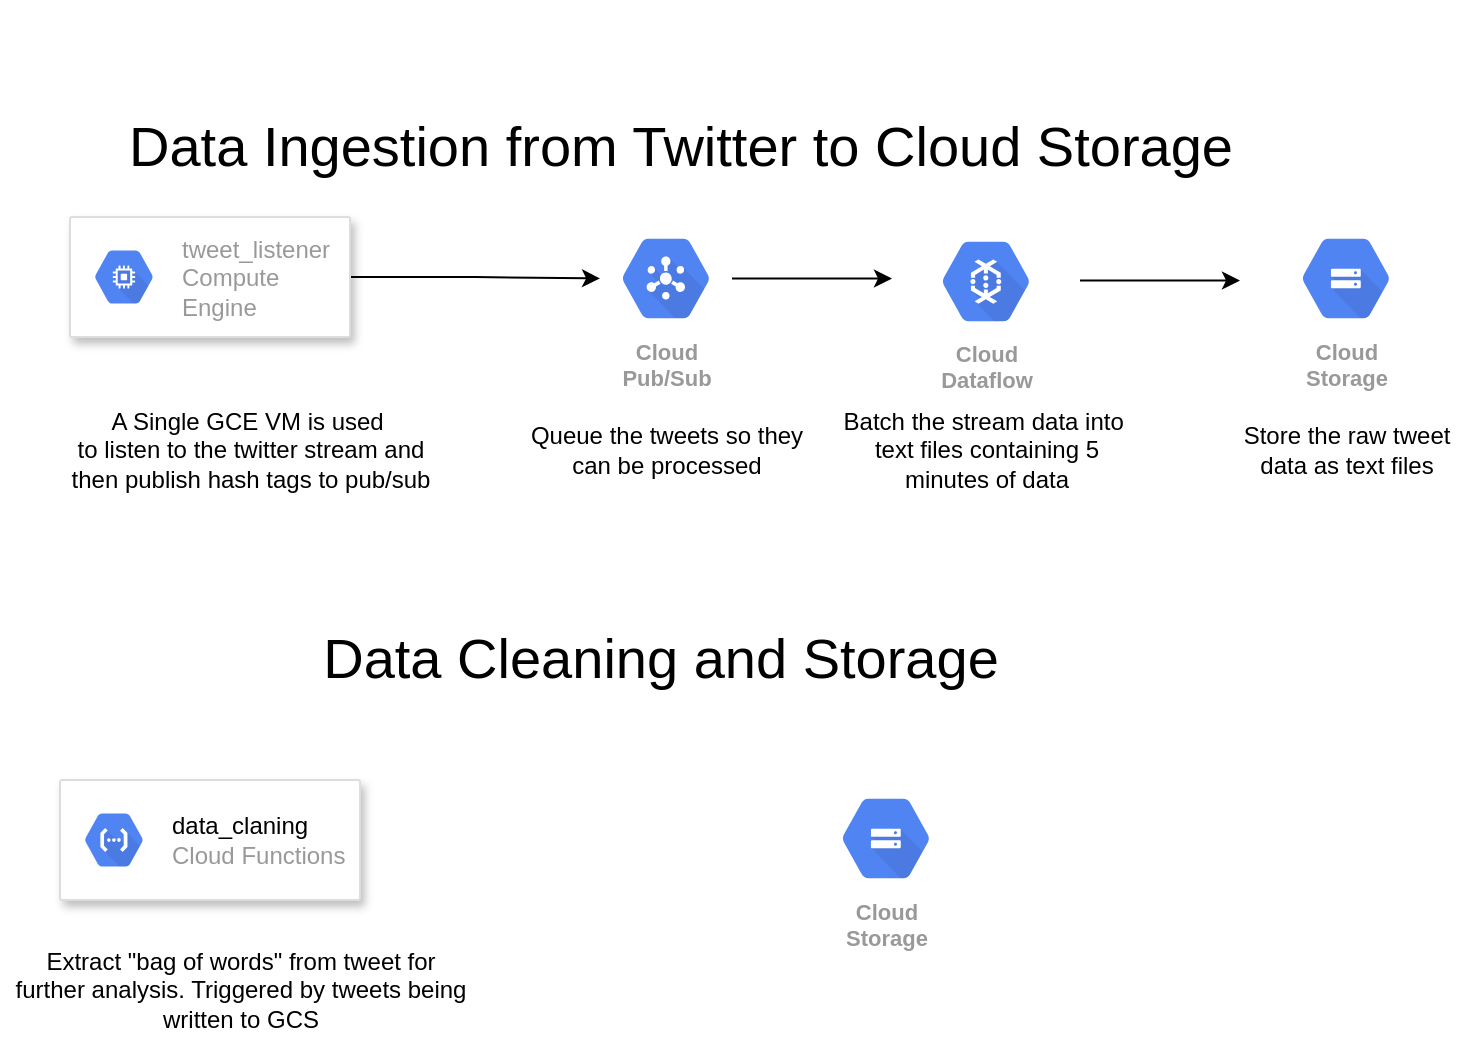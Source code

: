 <mxfile version="12.7.4" type="github">
  <diagram id="LxpRTbI_vGftXeCw770b" name="Page-1">
    <mxGraphModel dx="1926" dy="2275" grid="1" gridSize="10" guides="1" tooltips="1" connect="1" arrows="1" fold="1" page="1" pageScale="1" pageWidth="827" pageHeight="1169" math="0" shadow="0">
      <root>
        <mxCell id="0" />
        <mxCell id="1" parent="0" />
        <mxCell id="K3KziXwtVPjvpPmRGAO5-1" value="Cloud&#xa;Storage" style="html=1;fillColor=#5184F3;strokeColor=none;verticalAlign=top;labelPosition=center;verticalLabelPosition=bottom;align=center;spacingTop=-6;fontSize=11;fontStyle=1;fontColor=#999999;shape=mxgraph.gcp2.hexIcon;prIcon=cloud_storage" parent="1" vertex="1">
          <mxGeometry x="670" y="90" width="66" height="58.5" as="geometry" />
        </mxCell>
        <mxCell id="K3KziXwtVPjvpPmRGAO5-16" value="" style="edgeStyle=orthogonalEdgeStyle;rounded=0;orthogonalLoop=1;jettySize=auto;html=1;" parent="1" source="K3KziXwtVPjvpPmRGAO5-2" target="K3KziXwtVPjvpPmRGAO5-4" edge="1">
          <mxGeometry relative="1" as="geometry">
            <mxPoint x="275" y="200" as="targetPoint" />
          </mxGeometry>
        </mxCell>
        <mxCell id="K3KziXwtVPjvpPmRGAO5-2" value="" style="strokeColor=#dddddd;shadow=1;strokeWidth=1;rounded=1;absoluteArcSize=1;arcSize=2;" parent="1" vertex="1">
          <mxGeometry x="65" y="88.5" width="140" height="60" as="geometry" />
        </mxCell>
        <mxCell id="K3KziXwtVPjvpPmRGAO5-3" value="tweet_listener&lt;br&gt;Compute&lt;br&gt;Engine" style="dashed=0;connectable=0;html=1;fillColor=#5184F3;strokeColor=none;shape=mxgraph.gcp2.hexIcon;prIcon=compute_engine;part=1;labelPosition=right;verticalLabelPosition=middle;align=left;verticalAlign=middle;spacingLeft=5;fontColor=#999999;fontSize=12;" parent="K3KziXwtVPjvpPmRGAO5-2" vertex="1">
          <mxGeometry y="0.5" width="44" height="39" relative="1" as="geometry">
            <mxPoint x="5" y="-19.5" as="offset" />
          </mxGeometry>
        </mxCell>
        <mxCell id="K3KziXwtVPjvpPmRGAO5-18" value="" style="edgeStyle=orthogonalEdgeStyle;rounded=0;orthogonalLoop=1;jettySize=auto;html=1;" parent="1" source="K3KziXwtVPjvpPmRGAO5-4" edge="1">
          <mxGeometry relative="1" as="geometry">
            <mxPoint x="476" y="119.25" as="targetPoint" />
          </mxGeometry>
        </mxCell>
        <mxCell id="K3KziXwtVPjvpPmRGAO5-4" value="Cloud&#xa;Pub/Sub" style="html=1;fillColor=#5184F3;strokeColor=none;verticalAlign=top;labelPosition=center;verticalLabelPosition=bottom;align=center;spacingTop=-6;fontSize=11;fontStyle=1;fontColor=#999999;shape=mxgraph.gcp2.hexIcon;prIcon=cloud_pubsub" parent="1" vertex="1">
          <mxGeometry x="330" y="90" width="66" height="58.5" as="geometry" />
        </mxCell>
        <mxCell id="K3KziXwtVPjvpPmRGAO5-7" value="Cloud&#xa;Dataflow" style="html=1;fillColor=#5184F3;strokeColor=none;verticalAlign=top;labelPosition=center;verticalLabelPosition=bottom;align=center;spacingTop=-6;fontSize=11;fontStyle=1;fontColor=#999999;shape=mxgraph.gcp2.hexIcon;prIcon=cloud_dataflow" parent="1" vertex="1">
          <mxGeometry x="490" y="91.5" width="66" height="58.5" as="geometry" />
        </mxCell>
        <mxCell id="K3KziXwtVPjvpPmRGAO5-11" value="" style="strokeColor=#dddddd;shadow=1;strokeWidth=1;rounded=1;absoluteArcSize=1;arcSize=2;" parent="1" vertex="1">
          <mxGeometry x="60" y="370" width="150" height="60" as="geometry" />
        </mxCell>
        <mxCell id="K3KziXwtVPjvpPmRGAO5-12" value="&lt;font color=&quot;#000000&quot;&gt;data_claning&lt;/font&gt;&lt;br&gt;Cloud Functions" style="dashed=0;connectable=0;html=1;fillColor=#5184F3;strokeColor=none;shape=mxgraph.gcp2.hexIcon;prIcon=cloud_functions;part=1;labelPosition=right;verticalLabelPosition=middle;align=left;verticalAlign=middle;spacingLeft=5;fontColor=#999999;fontSize=12;" parent="K3KziXwtVPjvpPmRGAO5-11" vertex="1">
          <mxGeometry y="0.5" width="44" height="39" relative="1" as="geometry">
            <mxPoint x="5" y="-19.5" as="offset" />
          </mxGeometry>
        </mxCell>
        <mxCell id="K3KziXwtVPjvpPmRGAO5-13" value="Cloud&#xa;Storage" style="html=1;fillColor=#5184F3;strokeColor=none;verticalAlign=top;labelPosition=center;verticalLabelPosition=bottom;align=center;spacingTop=-6;fontSize=11;fontStyle=1;fontColor=#999999;shape=mxgraph.gcp2.hexIcon;prIcon=cloud_storage" parent="1" vertex="1">
          <mxGeometry x="440" y="370" width="66" height="58.5" as="geometry" />
        </mxCell>
        <mxCell id="K3KziXwtVPjvpPmRGAO5-20" value="" style="edgeStyle=orthogonalEdgeStyle;rounded=0;orthogonalLoop=1;jettySize=auto;html=1;" parent="1" edge="1">
          <mxGeometry relative="1" as="geometry">
            <mxPoint x="570" y="120.3" as="sourcePoint" />
            <mxPoint x="650" y="120.25" as="targetPoint" />
          </mxGeometry>
        </mxCell>
        <mxCell id="39EYCP6WX5PyhMCqxIh9-1" value="&lt;p align=&quot;center&quot; style=&quot;margin-bottom: 0cm ; line-height: 100% ; font-size: 28px&quot;&gt;&lt;br&gt;&lt;span&gt;&lt;font color=&quot;#000000&quot; style=&quot;font-size: 28px&quot;&gt;&lt;font face=&quot;Helvetica&quot; style=&quot;font-size: 28px&quot;&gt;&lt;font style=&quot;font-size: 28px&quot;&gt;Data&amp;nbsp;&lt;/font&gt;&lt;/font&gt;&lt;/font&gt;&lt;/span&gt;&lt;span&gt;&lt;font color=&quot;#000000&quot; style=&quot;font-size: 28px&quot;&gt;&lt;font face=&quot;Helvetica&quot; style=&quot;font-size: 28px&quot;&gt;&lt;font style=&quot;font-size: 28px&quot;&gt;Ingestion&amp;nbsp;&lt;/font&gt;&lt;/font&gt;&lt;/font&gt;&lt;/span&gt;&lt;span&gt;&lt;font color=&quot;#000000&quot; style=&quot;font-size: 28px&quot;&gt;&lt;font face=&quot;Helvetica&quot; style=&quot;font-size: 28px&quot;&gt;&lt;font style=&quot;font-size: 28px&quot;&gt;from Twitter to Cloud Storage&lt;/font&gt;&lt;/font&gt;&lt;/font&gt;&lt;/span&gt;&lt;br&gt;&lt;/p&gt;" style="text;html=1;resizable=0;autosize=1;align=center;verticalAlign=middle;points=[];fillColor=none;strokeColor=none;rounded=0;textDirection=ltr;" vertex="1" parent="1">
          <mxGeometry x="85" y="-20" width="570" height="90" as="geometry" />
        </mxCell>
        <mxCell id="39EYCP6WX5PyhMCqxIh9-4" value="&lt;p align=&quot;center&quot; style=&quot;margin-bottom: 0cm ; line-height: 100% ; font-size: 28px&quot;&gt;Data Cleaning and Storage&lt;/p&gt;" style="text;html=1;resizable=0;autosize=1;align=center;verticalAlign=middle;points=[];fillColor=none;strokeColor=none;rounded=0;textDirection=ltr;" vertex="1" parent="1">
          <mxGeometry x="185" y="265" width="350" height="60" as="geometry" />
        </mxCell>
        <mxCell id="39EYCP6WX5PyhMCqxIh9-5" value="A Single GCE VM is used&amp;nbsp;&lt;br&gt;to listen to the twitter stream and&lt;br&gt;then publish hash tags to pub/sub" style="text;html=1;resizable=0;autosize=1;align=center;verticalAlign=middle;points=[];fillColor=none;strokeColor=none;rounded=0;" vertex="1" parent="1">
          <mxGeometry x="60" y="180" width="190" height="50" as="geometry" />
        </mxCell>
        <mxCell id="39EYCP6WX5PyhMCqxIh9-6" value="Queue the tweets so they &lt;br&gt;can be&amp;nbsp;processed" style="text;html=1;resizable=0;autosize=1;align=center;verticalAlign=middle;points=[];fillColor=none;strokeColor=none;rounded=0;" vertex="1" parent="1">
          <mxGeometry x="288" y="190" width="150" height="30" as="geometry" />
        </mxCell>
        <mxCell id="39EYCP6WX5PyhMCqxIh9-7" value="Batch the stream data into&amp;nbsp;&lt;br&gt;text files containing 5 &lt;br&gt;minutes of data" style="text;html=1;resizable=0;autosize=1;align=center;verticalAlign=middle;points=[];fillColor=none;strokeColor=none;rounded=0;" vertex="1" parent="1">
          <mxGeometry x="443" y="180" width="160" height="50" as="geometry" />
        </mxCell>
        <mxCell id="39EYCP6WX5PyhMCqxIh9-8" value="Store the raw tweet &lt;br&gt;data as text files" style="text;html=1;resizable=0;autosize=1;align=center;verticalAlign=middle;points=[];fillColor=none;strokeColor=none;rounded=0;" vertex="1" parent="1">
          <mxGeometry x="643" y="190" width="120" height="30" as="geometry" />
        </mxCell>
        <mxCell id="39EYCP6WX5PyhMCqxIh9-9" value="Extract &quot;bag of words&quot; from&amp;nbsp;tweet for &lt;br&gt;further analysis. Triggered by tweets being &lt;br&gt;written to GCS" style="text;html=1;resizable=0;autosize=1;align=center;verticalAlign=middle;points=[];fillColor=none;strokeColor=none;rounded=0;" vertex="1" parent="1">
          <mxGeometry x="30" y="450" width="240" height="50" as="geometry" />
        </mxCell>
      </root>
    </mxGraphModel>
  </diagram>
</mxfile>
